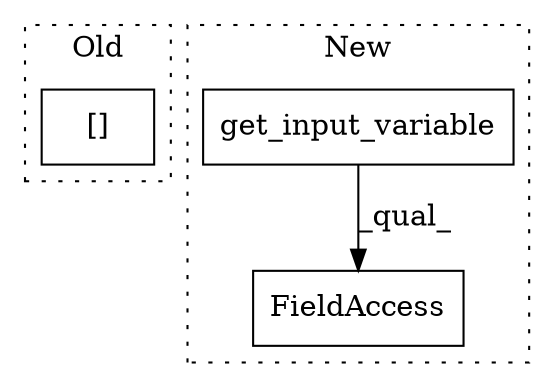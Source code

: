 digraph G {
subgraph cluster0 {
1 [label="[]" a="2" s="27906,27921" l="7,1" shape="box"];
label = "Old";
style="dotted";
}
subgraph cluster1 {
2 [label="get_input_variable" a="32" s="28005" l="20" shape="box"];
3 [label="FieldAccess" a="22" s="28000" l="31" shape="box"];
label = "New";
style="dotted";
}
2 -> 3 [label="_qual_"];
}